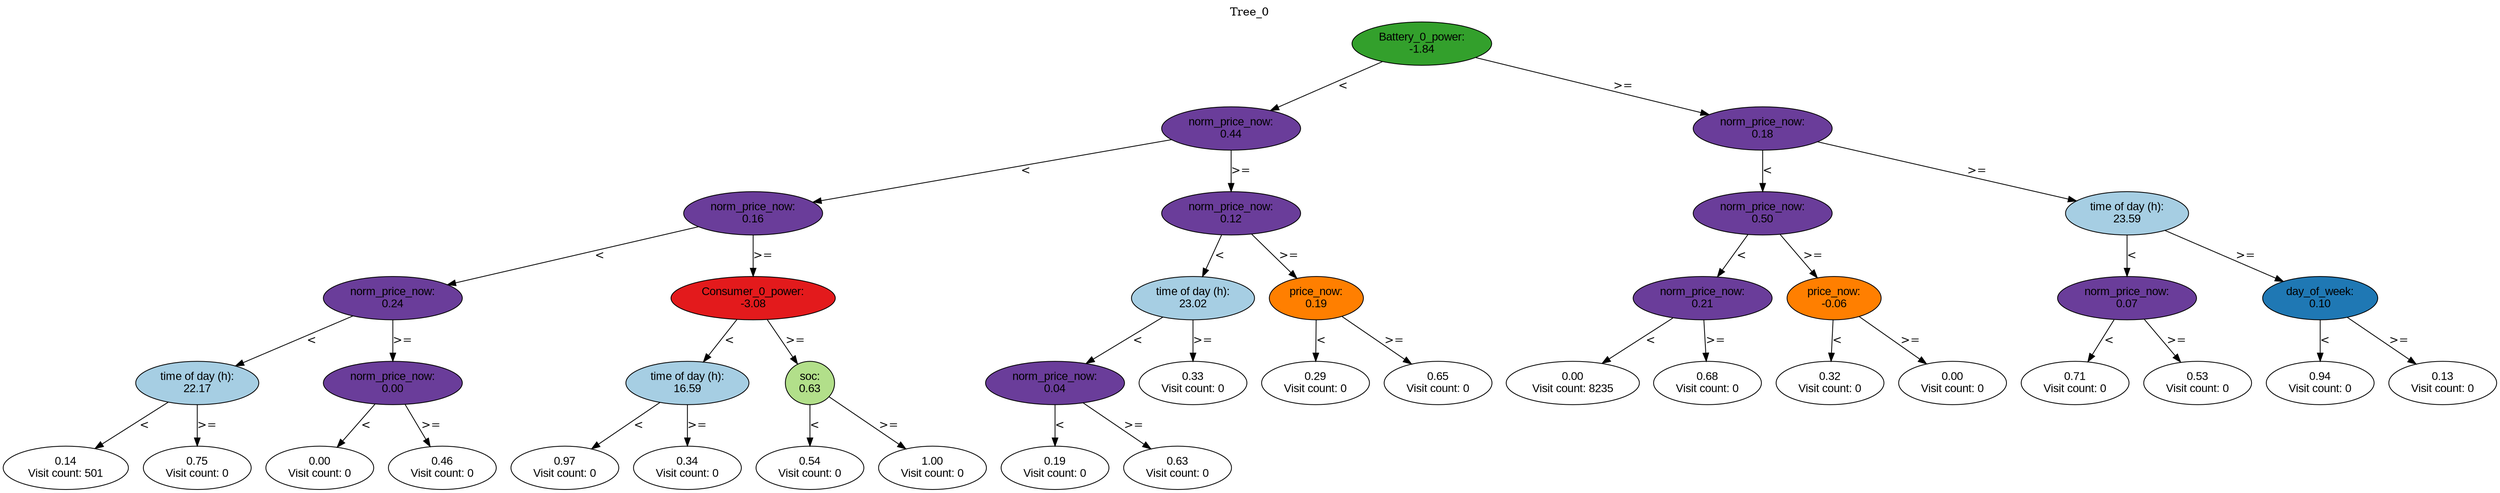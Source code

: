 digraph BST {
    node [fontname="Arial" style=filled colorscheme=paired12];
    0 [ label = "Battery_0_power:
-1.84" fillcolor=4];
    1 [ label = "norm_price_now:
0.44" fillcolor=10];
    2 [ label = "norm_price_now:
0.16" fillcolor=10];
    3 [ label = "norm_price_now:
0.24" fillcolor=10];
    4 [ label = "time of day (h):
22.17" fillcolor=1];
    5 [ label = "0.14
Visit count: 501" fillcolor=white];
    6 [ label = "0.75
Visit count: 0" fillcolor=white];
    7 [ label = "norm_price_now:
0.00" fillcolor=10];
    8 [ label = "0.00
Visit count: 0" fillcolor=white];
    9 [ label = "0.46
Visit count: 0" fillcolor=white];
    10 [ label = "Consumer_0_power:
-3.08" fillcolor=6];
    11 [ label = "time of day (h):
16.59" fillcolor=1];
    12 [ label = "0.97
Visit count: 0" fillcolor=white];
    13 [ label = "0.34
Visit count: 0" fillcolor=white];
    14 [ label = "soc:
0.63" fillcolor=3];
    15 [ label = "0.54
Visit count: 0" fillcolor=white];
    16 [ label = "1.00
Visit count: 0" fillcolor=white];
    17 [ label = "norm_price_now:
0.12" fillcolor=10];
    18 [ label = "time of day (h):
23.02" fillcolor=1];
    19 [ label = "norm_price_now:
0.04" fillcolor=10];
    20 [ label = "0.19
Visit count: 0" fillcolor=white];
    21 [ label = "0.63
Visit count: 0" fillcolor=white];
    22 [ label = "0.33
Visit count: 0" fillcolor=white];
    23 [ label = "price_now:
0.19" fillcolor=8];
    24 [ label = "0.29
Visit count: 0" fillcolor=white];
    25 [ label = "0.65
Visit count: 0" fillcolor=white];
    26 [ label = "norm_price_now:
0.18" fillcolor=10];
    27 [ label = "norm_price_now:
0.50" fillcolor=10];
    28 [ label = "norm_price_now:
0.21" fillcolor=10];
    29 [ label = "0.00
Visit count: 8235" fillcolor=white];
    30 [ label = "0.68
Visit count: 0" fillcolor=white];
    31 [ label = "price_now:
-0.06" fillcolor=8];
    32 [ label = "0.32
Visit count: 0" fillcolor=white];
    33 [ label = "0.00
Visit count: 0" fillcolor=white];
    34 [ label = "time of day (h):
23.59" fillcolor=1];
    35 [ label = "norm_price_now:
0.07" fillcolor=10];
    36 [ label = "0.71
Visit count: 0" fillcolor=white];
    37 [ label = "0.53
Visit count: 0" fillcolor=white];
    38 [ label = "day_of_week:
0.10" fillcolor=2];
    39 [ label = "0.94
Visit count: 0" fillcolor=white];
    40 [ label = "0.13
Visit count: 0" fillcolor=white];

    0  -> 1[ label = "<"];
    0  -> 26[ label = ">="];
    1  -> 2[ label = "<"];
    1  -> 17[ label = ">="];
    2  -> 3[ label = "<"];
    2  -> 10[ label = ">="];
    3  -> 4[ label = "<"];
    3  -> 7[ label = ">="];
    4  -> 5[ label = "<"];
    4  -> 6[ label = ">="];
    7  -> 8[ label = "<"];
    7  -> 9[ label = ">="];
    10  -> 11[ label = "<"];
    10  -> 14[ label = ">="];
    11  -> 12[ label = "<"];
    11  -> 13[ label = ">="];
    14  -> 15[ label = "<"];
    14  -> 16[ label = ">="];
    17  -> 18[ label = "<"];
    17  -> 23[ label = ">="];
    18  -> 19[ label = "<"];
    18  -> 22[ label = ">="];
    19  -> 20[ label = "<"];
    19  -> 21[ label = ">="];
    23  -> 24[ label = "<"];
    23  -> 25[ label = ">="];
    26  -> 27[ label = "<"];
    26  -> 34[ label = ">="];
    27  -> 28[ label = "<"];
    27  -> 31[ label = ">="];
    28  -> 29[ label = "<"];
    28  -> 30[ label = ">="];
    31  -> 32[ label = "<"];
    31  -> 33[ label = ">="];
    34  -> 35[ label = "<"];
    34  -> 38[ label = ">="];
    35  -> 36[ label = "<"];
    35  -> 37[ label = ">="];
    38  -> 39[ label = "<"];
    38  -> 40[ label = ">="];

    labelloc="t";
    label="Tree_0";
}